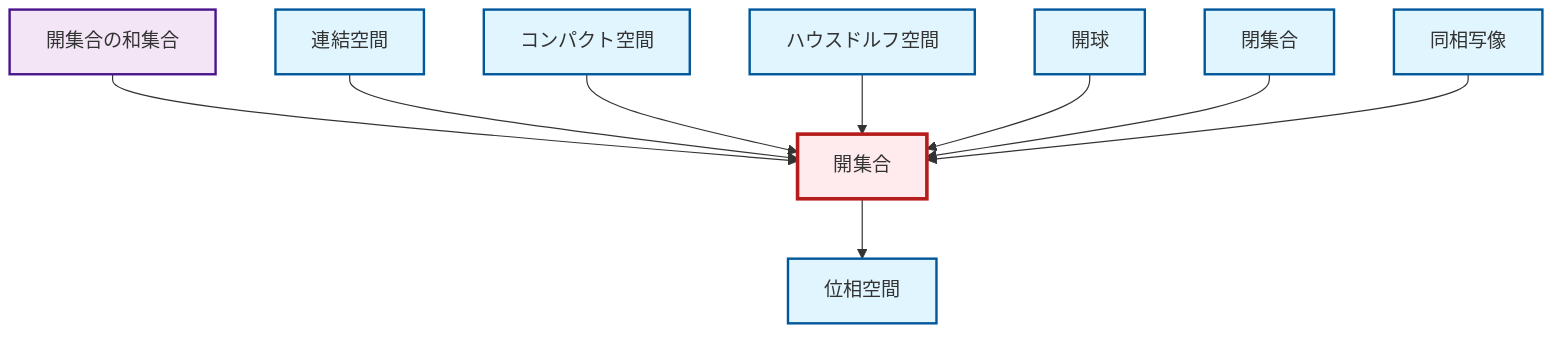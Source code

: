 graph TD
    classDef definition fill:#e1f5fe,stroke:#01579b,stroke-width:2px
    classDef theorem fill:#f3e5f5,stroke:#4a148c,stroke-width:2px
    classDef axiom fill:#fff3e0,stroke:#e65100,stroke-width:2px
    classDef example fill:#e8f5e9,stroke:#1b5e20,stroke-width:2px
    classDef current fill:#ffebee,stroke:#b71c1c,stroke-width:3px
    def-open-ball["開球"]:::definition
    def-compact["コンパクト空間"]:::definition
    def-homeomorphism["同相写像"]:::definition
    def-open-set["開集合"]:::definition
    def-closed-set["閉集合"]:::definition
    def-topological-space["位相空間"]:::definition
    def-hausdorff["ハウスドルフ空間"]:::definition
    def-connected["連結空間"]:::definition
    thm-union-open-sets["開集合の和集合"]:::theorem
    thm-union-open-sets --> def-open-set
    def-connected --> def-open-set
    def-compact --> def-open-set
    def-hausdorff --> def-open-set
    def-open-ball --> def-open-set
    def-closed-set --> def-open-set
    def-homeomorphism --> def-open-set
    def-open-set --> def-topological-space
    class def-open-set current
